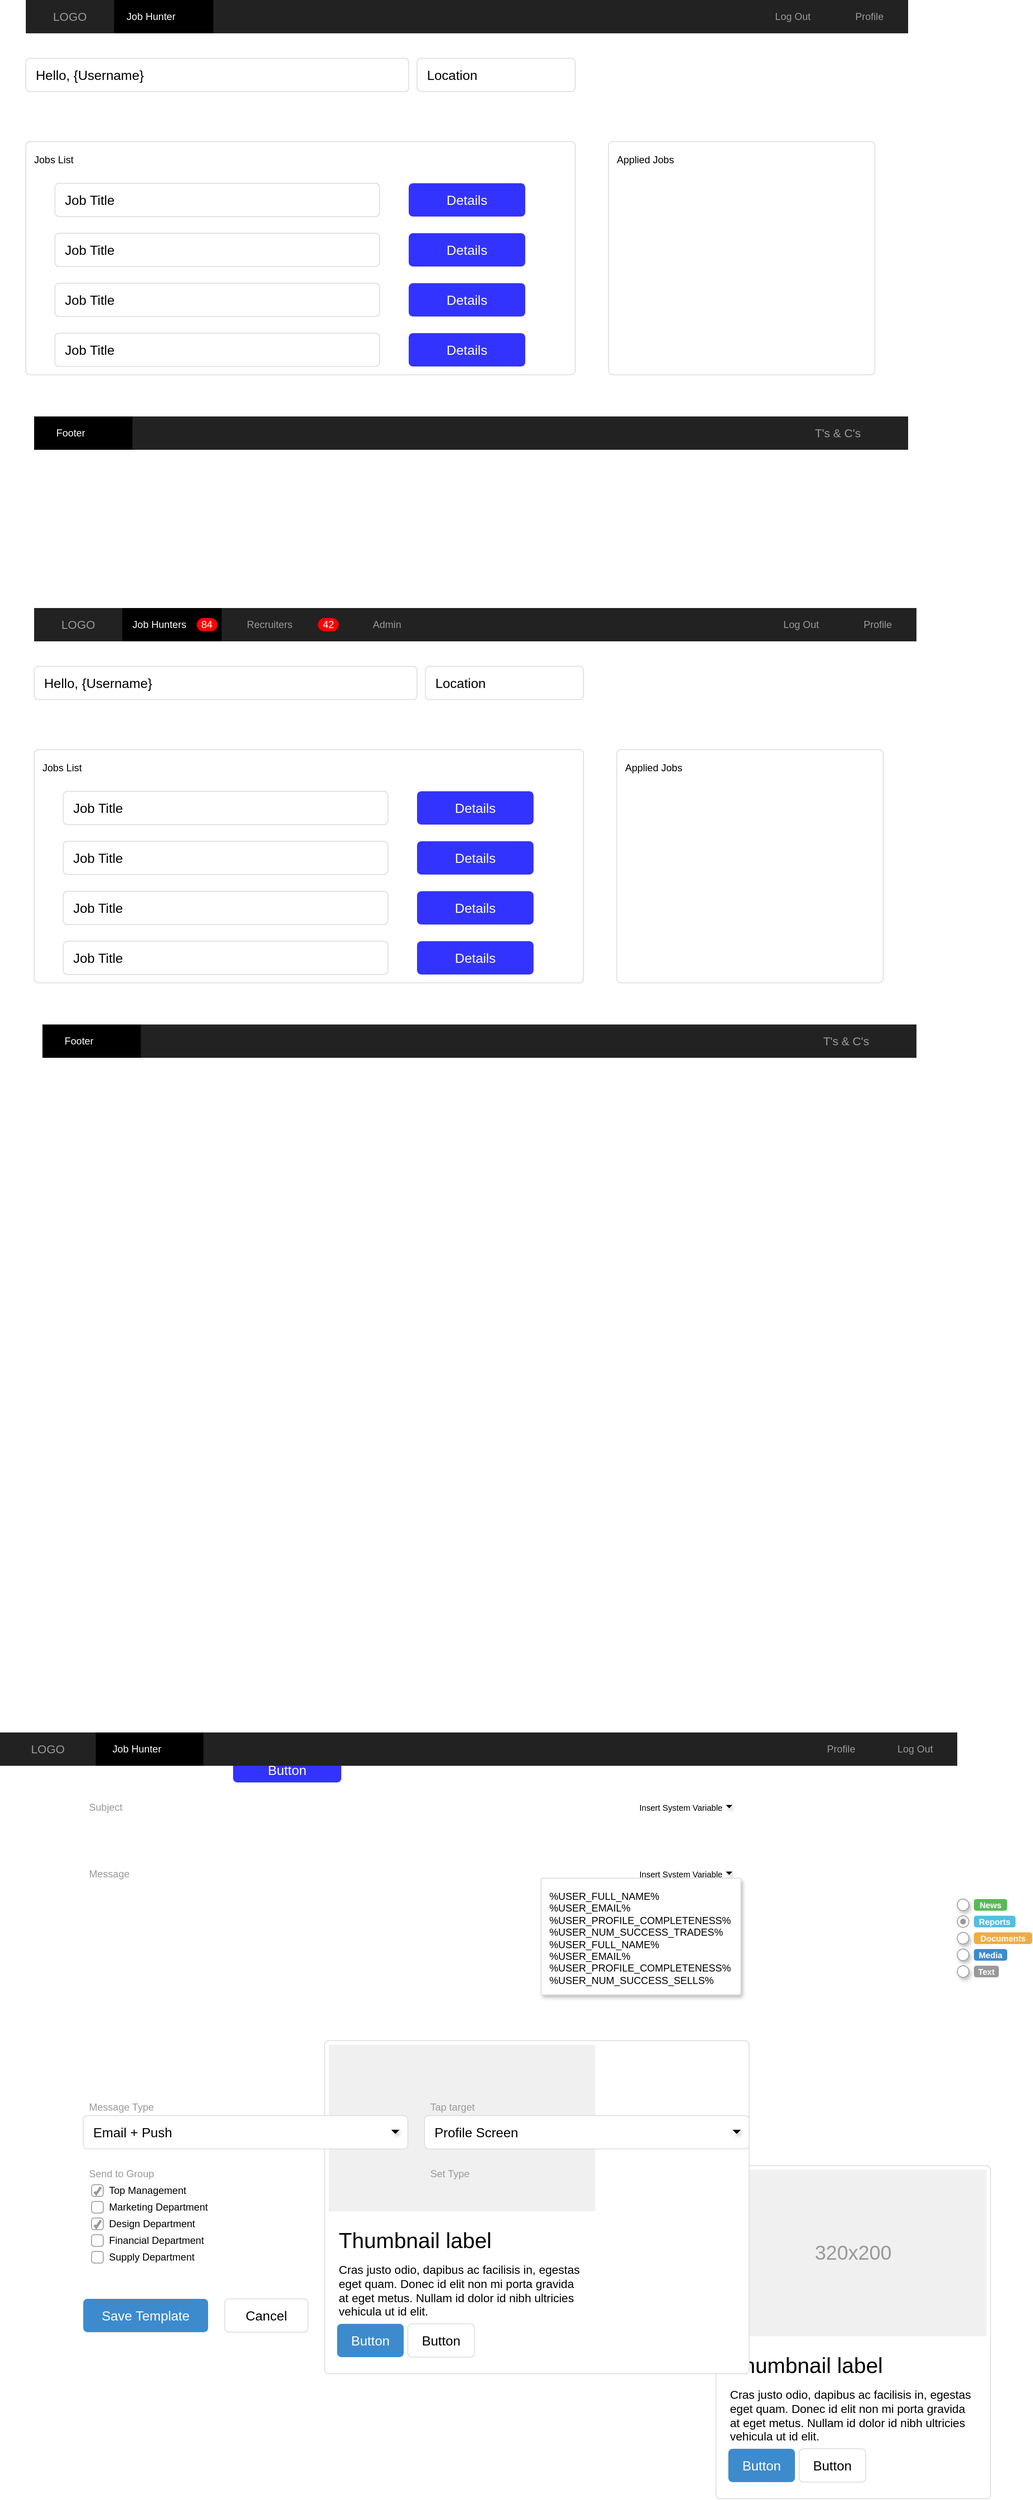 <mxfile version="24.0.4" type="github">
  <diagram name="Page-1" id="c9db0220-8083-56f3-ca83-edcdcd058819">
    <mxGraphModel dx="2722" dy="1057" grid="1" gridSize="10" guides="1" tooltips="1" connect="1" arrows="1" fold="1" page="1" pageScale="1.5" pageWidth="826" pageHeight="1169" background="none" math="0" shadow="0">
      <root>
        <mxCell id="0" style=";html=1;" />
        <mxCell id="1" style=";html=1;" parent="0" />
        <mxCell id="3d76a8aef4d5c911-1" value="" style="html=1;shadow=0;dashed=0;shape=mxgraph.bootstrap.rect;fillColor=#222222;strokeColor=none;whiteSpace=wrap;rounded=0;fontSize=12;fontColor=#000000;align=center;" parent="1" vertex="1">
          <mxGeometry x="30" y="90" width="1060" height="40" as="geometry" />
        </mxCell>
        <mxCell id="3d76a8aef4d5c911-2" value="LOGO" style="html=1;shadow=0;dashed=0;fillColor=none;strokeColor=none;shape=mxgraph.bootstrap.rect;fontColor=#999999;fontSize=14;whiteSpace=wrap;" parent="3d76a8aef4d5c911-1" vertex="1">
          <mxGeometry width="106" height="40" as="geometry" />
        </mxCell>
        <mxCell id="3d76a8aef4d5c911-3" value="Job Hunter" style="html=1;shadow=0;dashed=0;shape=mxgraph.bootstrap.rect;fillColor=#000000;strokeColor=none;fontColor=#ffffff;spacingRight=30;whiteSpace=wrap;" parent="3d76a8aef4d5c911-1" vertex="1">
          <mxGeometry x="106" width="119.25" height="40" as="geometry" />
        </mxCell>
        <mxCell id="3d76a8aef4d5c911-9" value="Profile" style="html=1;shadow=0;dashed=0;fillColor=none;strokeColor=none;shape=mxgraph.bootstrap.rect;fontColor=#999999;whiteSpace=wrap;" parent="3d76a8aef4d5c911-1" vertex="1">
          <mxGeometry x="967.25" width="92.75" height="40" as="geometry" />
        </mxCell>
        <mxCell id="3d76a8aef4d5c911-10" value="Log Out" style="html=1;shadow=0;dashed=0;fillColor=none;strokeColor=none;shape=mxgraph.bootstrap.rect;fontColor=#999999;whiteSpace=wrap;" parent="3d76a8aef4d5c911-1" vertex="1">
          <mxGeometry x="874.5" width="92.75" height="40" as="geometry" />
        </mxCell>
        <mxCell id="3d76a8aef4d5c911-11" value="" style="html=1;shadow=0;dashed=0;shape=mxgraph.bootstrap.rrect;rSize=5;strokeColor=#dddddd;rounded=0;fontSize=12;align=center;" parent="1" vertex="1">
          <mxGeometry x="859" y="2690" width="330" height="400" as="geometry" />
        </mxCell>
        <mxCell id="3d76a8aef4d5c911-12" value="320x200" style="shape=rect;fontSize=24;fillColor=#f0f0f0;strokeColor=none;fontColor=#999999;whiteSpace=wrap;" parent="3d76a8aef4d5c911-11" vertex="1">
          <mxGeometry x="5" y="5" width="320" height="200" as="geometry" />
        </mxCell>
        <mxCell id="3d76a8aef4d5c911-13" value="Thumbnail label" style="html=1;shadow=0;dashed=0;shape=mxgraph.bootstrap.anchor;fontSize=26;align=left;whiteSpace=wrap;" parent="3d76a8aef4d5c911-11" vertex="1">
          <mxGeometry x="15" y="220" width="300" height="40" as="geometry" />
        </mxCell>
        <mxCell id="3d76a8aef4d5c911-14" value="Cras justo odio, dapibus ac facilisis in, egestas eget quam. Donec id elit non mi porta gravida at eget metus. Nullam id dolor id nibh ultricies vehicula ut id elit." style="html=1;shadow=0;dashed=0;shape=mxgraph.bootstrap.anchor;strokeColor=#dddddd;whiteSpace=wrap;align=left;verticalAlign=top;fontSize=14;whiteSpace=wrap;" parent="3d76a8aef4d5c911-11" vertex="1">
          <mxGeometry x="15" y="260" width="300" height="80" as="geometry" />
        </mxCell>
        <mxCell id="3d76a8aef4d5c911-15" value="Button" style="html=1;shadow=0;dashed=0;shape=mxgraph.bootstrap.rrect;rSize=5;fontSize=16;fillColor=#3D8BCD;strokeColor=none;fontColor=#ffffff;whiteSpace=wrap;" parent="3d76a8aef4d5c911-11" vertex="1">
          <mxGeometry y="1" width="80" height="40" relative="1" as="geometry">
            <mxPoint x="15" y="-60" as="offset" />
          </mxGeometry>
        </mxCell>
        <mxCell id="3d76a8aef4d5c911-16" value="Button" style="html=1;shadow=0;dashed=0;shape=mxgraph.bootstrap.rrect;rSize=5;fontSize=16;strokeColor=#dddddd;whiteSpace=wrap;" parent="3d76a8aef4d5c911-11" vertex="1">
          <mxGeometry y="1" width="80" height="40" relative="1" as="geometry">
            <mxPoint x="100" y="-60" as="offset" />
          </mxGeometry>
        </mxCell>
        <mxCell id="3d76a8aef4d5c911-41" value="" style="shape=ellipse;dashed=0;strokeColor=#999999;fillColor=#ffffff;html=1;rounded=0;shadow=1;fontSize=12;fontColor=#000000;align=center;" parent="1" vertex="1">
          <mxGeometry x="1149" y="2370" width="14" height="14" as="geometry" />
        </mxCell>
        <mxCell id="3d76a8aef4d5c911-42" value="News" style="html=1;shadow=0;dashed=0;shape=mxgraph.bootstrap.rrect;align=center;rSize=3;strokeColor=none;fillColor=#58B957;fontColor=#ffffff;fontStyle=1;fontSize=10;whiteSpace=wrap;rounded=0;" parent="1" vertex="1">
          <mxGeometry x="1169" y="2370" width="40" height="14" as="geometry" />
        </mxCell>
        <mxCell id="3d76a8aef4d5c911-43" value="" style="html=1;shadow=0;dashed=0;shape=mxgraph.bootstrap.radioButton;strokeColor=#999999;fillColor=#ffffff;rounded=0;fontSize=12;fontColor=#000000;align=center;" parent="1" vertex="1">
          <mxGeometry x="1149" y="2390" width="14" height="14" as="geometry" />
        </mxCell>
        <mxCell id="3d76a8aef4d5c911-44" value="Reports" style="html=1;shadow=0;dashed=0;shape=mxgraph.bootstrap.rrect;align=center;rSize=3;strokeColor=none;fillColor=#55BFE0;fontColor=#ffffff;fontStyle=1;fontSize=10;whiteSpace=wrap;rounded=0;" parent="1" vertex="1">
          <mxGeometry x="1169" y="2390" width="50" height="14" as="geometry" />
        </mxCell>
        <mxCell id="3d76a8aef4d5c911-45" value="" style="shape=ellipse;dashed=0;strokeColor=#999999;fillColor=#ffffff;html=1;rounded=0;shadow=1;fontSize=12;fontColor=#000000;align=center;" parent="1" vertex="1">
          <mxGeometry x="1149" y="2410" width="14" height="14" as="geometry" />
        </mxCell>
        <mxCell id="3d76a8aef4d5c911-46" value="Documents" style="html=1;shadow=0;dashed=0;shape=mxgraph.bootstrap.rrect;align=center;rSize=3;strokeColor=none;fillColor=#EFAC43;fontColor=#ffffff;fontStyle=1;fontSize=10;whiteSpace=wrap;rounded=0;" parent="1" vertex="1">
          <mxGeometry x="1169" y="2410" width="70" height="14" as="geometry" />
        </mxCell>
        <mxCell id="3d76a8aef4d5c911-47" value="" style="shape=ellipse;dashed=0;strokeColor=#999999;fillColor=#ffffff;html=1;rounded=0;shadow=1;fontSize=12;fontColor=#000000;align=center;" parent="1" vertex="1">
          <mxGeometry x="1149" y="2430" width="14" height="14" as="geometry" />
        </mxCell>
        <mxCell id="3d76a8aef4d5c911-48" value="Media" style="html=1;shadow=0;dashed=0;shape=mxgraph.bootstrap.rrect;align=center;rSize=3;strokeColor=none;fillColor=#3D8BCD;fontColor=#ffffff;fontStyle=1;fontSize=10;whiteSpace=wrap;rounded=0;" parent="1" vertex="1">
          <mxGeometry x="1169" y="2430" width="40" height="14" as="geometry" />
        </mxCell>
        <mxCell id="3d76a8aef4d5c911-49" value="" style="shape=ellipse;dashed=0;strokeColor=#999999;fillColor=#ffffff;html=1;rounded=0;shadow=1;fontSize=12;fontColor=#000000;align=center;" parent="1" vertex="1">
          <mxGeometry x="1149" y="2450" width="14" height="14" as="geometry" />
        </mxCell>
        <mxCell id="3d76a8aef4d5c911-50" value="Text" style="html=1;shadow=0;dashed=0;shape=mxgraph.bootstrap.rrect;align=center;rSize=3;strokeColor=none;fillColor=#999999;fontColor=#ffffff;fontStyle=1;fontSize=10;whiteSpace=wrap;rounded=0;" parent="1" vertex="1">
          <mxGeometry x="1169" y="2450" width="30" height="14" as="geometry" />
        </mxCell>
        <mxCell id="3d76a8aef4d5c911-53" value="Button" style="html=1;shadow=0;dashed=0;shape=mxgraph.bootstrap.rrect;align=center;rSize=5;strokeColor=none;fillColor=#3333FF;fontColor=#ffffff;fontSize=16;whiteSpace=wrap;rounded=0;" parent="1" vertex="1">
          <mxGeometry x="279" y="2200" width="130" height="30" as="geometry" />
        </mxCell>
        <mxCell id="3d76a8aef4d5c911-54" value="" style="html=1;shadow=0;dashed=0;shape=mxgraph.bootstrap.rrect;rSize=5;strokeColor=#dddddd;rounded=0;fontSize=12;align=center;" parent="1" vertex="1">
          <mxGeometry x="389" y="2540" width="510" height="400" as="geometry" />
        </mxCell>
        <mxCell id="3d76a8aef4d5c911-55" value="320x200" style="shape=rect;fontSize=24;fillColor=#f0f0f0;strokeColor=none;fontColor=#999999;whiteSpace=wrap;" parent="3d76a8aef4d5c911-54" vertex="1">
          <mxGeometry x="5" y="5" width="320" height="200" as="geometry" />
        </mxCell>
        <mxCell id="3d76a8aef4d5c911-56" value="Thumbnail label" style="html=1;shadow=0;dashed=0;shape=mxgraph.bootstrap.anchor;fontSize=26;align=left;whiteSpace=wrap;" parent="3d76a8aef4d5c911-54" vertex="1">
          <mxGeometry x="15" y="220" width="300" height="40" as="geometry" />
        </mxCell>
        <mxCell id="3d76a8aef4d5c911-57" value="Cras justo odio, dapibus ac facilisis in, egestas eget quam. Donec id elit non mi porta gravida at eget metus. Nullam id dolor id nibh ultricies vehicula ut id elit." style="html=1;shadow=0;dashed=0;shape=mxgraph.bootstrap.anchor;strokeColor=#dddddd;whiteSpace=wrap;align=left;verticalAlign=top;fontSize=14;whiteSpace=wrap;" parent="3d76a8aef4d5c911-54" vertex="1">
          <mxGeometry x="15" y="260" width="300" height="80" as="geometry" />
        </mxCell>
        <mxCell id="3d76a8aef4d5c911-58" value="Button" style="html=1;shadow=0;dashed=0;shape=mxgraph.bootstrap.rrect;rSize=5;fontSize=16;fillColor=#3D8BCD;strokeColor=none;fontColor=#ffffff;whiteSpace=wrap;" parent="3d76a8aef4d5c911-54" vertex="1">
          <mxGeometry y="1" width="80" height="40" relative="1" as="geometry">
            <mxPoint x="15" y="-60" as="offset" />
          </mxGeometry>
        </mxCell>
        <mxCell id="3d76a8aef4d5c911-59" value="Button" style="html=1;shadow=0;dashed=0;shape=mxgraph.bootstrap.rrect;rSize=5;fontSize=16;strokeColor=#dddddd;whiteSpace=wrap;" parent="3d76a8aef4d5c911-54" vertex="1">
          <mxGeometry y="1" width="80" height="40" relative="1" as="geometry">
            <mxPoint x="100" y="-60" as="offset" />
          </mxGeometry>
        </mxCell>
        <mxCell id="3d76a8aef4d5c911-19" value="Subject" style="html=1;shadow=0;dashed=0;shape=mxgraph.bootstrap.rect;strokeColor=none;fillColor=none;fontColor=#999999;align=left;spacingLeft=5;whiteSpace=wrap;rounded=0;" parent="3d76a8aef4d5c911-54" vertex="1">
          <mxGeometry x="-290" y="-290" width="200" height="20" as="geometry" />
        </mxCell>
        <mxCell id="3d76a8aef4d5c911-21" value="Insert System Variable" style="html=1;shadow=0;dashed=0;shape=mxgraph.bootstrap.rect;strokeColor=none;fillColor=none;align=right;fontSize=10;whiteSpace=wrap;rounded=0;" parent="3d76a8aef4d5c911-54" vertex="1">
          <mxGeometry x="360" y="-290" width="120" height="20" as="geometry" />
        </mxCell>
        <mxCell id="3d76a8aef4d5c911-22" value="" style="shape=triangle;strokeColor=none;fillColor=#000000;direction=south;rounded=0;shadow=1;fontSize=12;fontColor=#000000;align=center;html=1;" parent="3d76a8aef4d5c911-54" vertex="1">
          <mxGeometry x="482" y="-283" width="8" height="4" as="geometry" />
        </mxCell>
        <mxCell id="3d76a8aef4d5c911-23" value="Message" style="html=1;shadow=0;dashed=0;shape=mxgraph.bootstrap.rect;strokeColor=none;fillColor=none;fontColor=#999999;align=left;spacingLeft=5;whiteSpace=wrap;rounded=0;" parent="3d76a8aef4d5c911-54" vertex="1">
          <mxGeometry x="-290" y="-210" width="200" height="20" as="geometry" />
        </mxCell>
        <mxCell id="3d76a8aef4d5c911-25" value="Insert System Variable" style="html=1;shadow=0;dashed=0;shape=mxgraph.bootstrap.rect;strokeColor=none;fillColor=none;align=right;fontSize=10;whiteSpace=wrap;rounded=0;" parent="3d76a8aef4d5c911-54" vertex="1">
          <mxGeometry x="360" y="-210" width="120" height="20" as="geometry" />
        </mxCell>
        <mxCell id="3d76a8aef4d5c911-26" value="" style="shape=triangle;strokeColor=none;fillColor=#000000;direction=south;rounded=0;shadow=1;fontSize=12;fontColor=#000000;align=center;html=1;" parent="3d76a8aef4d5c911-54" vertex="1">
          <mxGeometry x="482" y="-203" width="8" height="4" as="geometry" />
        </mxCell>
        <mxCell id="3d76a8aef4d5c911-27" value="%USER_FULL_NAME%&#xa;%USER_EMAIL%&#xa;%USER_PROFILE_COMPLETENESS%&#xa;%USER_NUM_SUCCESS_TRADES%&#xa;%USER_FULL_NAME%&#xa;%USER_EMAIL%&#xa;%USER_PROFILE_COMPLETENESS%&#xa;%USER_NUM_SUCCESS_SELLS%" style="html=1;shadow=0;dashed=0;shape=mxgraph.bootstrap.rrect;fontSize=12;rSize=2;strokeColor=#dddddd;align=left;verticalAlign=top;spacing=10;shadow=1;whiteSpace=wrap;rounded=0;" parent="3d76a8aef4d5c911-54" vertex="1">
          <mxGeometry x="260" y="-195" width="240" height="140" as="geometry" />
        </mxCell>
        <mxCell id="3d76a8aef4d5c911-28" value="Message Type" style="html=1;shadow=0;dashed=0;shape=mxgraph.bootstrap.rect;strokeColor=none;fillColor=none;fontColor=#999999;align=left;spacingLeft=5;whiteSpace=wrap;rounded=0;" parent="3d76a8aef4d5c911-54" vertex="1">
          <mxGeometry x="-290" y="70" width="200" height="20" as="geometry" />
        </mxCell>
        <mxCell id="3d76a8aef4d5c911-29" value="Email + Push" style="html=1;shadow=0;dashed=0;shape=mxgraph.bootstrap.rrect;rSize=5;strokeColor=#dddddd;align=left;spacingLeft=10;fontSize=16;whiteSpace=wrap;rounded=0;" parent="3d76a8aef4d5c911-54" vertex="1">
          <mxGeometry x="-290" y="90" width="390" height="40" as="geometry" />
        </mxCell>
        <mxCell id="3d76a8aef4d5c911-30" value="" style="shape=triangle;strokeColor=none;fillColor=#000000;direction=south;rounded=0;shadow=1;fontSize=12;fontColor=#000000;align=center;html=1;" parent="3d76a8aef4d5c911-54" vertex="1">
          <mxGeometry x="80" y="107" width="10" height="5" as="geometry" />
        </mxCell>
        <mxCell id="3d76a8aef4d5c911-31" value="Tap target" style="html=1;shadow=0;dashed=0;shape=mxgraph.bootstrap.rect;strokeColor=none;fillColor=none;fontColor=#999999;align=left;spacingLeft=5;whiteSpace=wrap;rounded=0;" parent="3d76a8aef4d5c911-54" vertex="1">
          <mxGeometry x="120" y="70" width="200" height="20" as="geometry" />
        </mxCell>
        <mxCell id="3d76a8aef4d5c911-32" value="Profile Screen" style="html=1;shadow=0;dashed=0;shape=mxgraph.bootstrap.rrect;rSize=5;strokeColor=#dddddd;align=left;spacingLeft=10;fontSize=16;whiteSpace=wrap;rounded=0;" parent="3d76a8aef4d5c911-54" vertex="1">
          <mxGeometry x="120" y="90" width="390" height="40" as="geometry" />
        </mxCell>
        <mxCell id="3d76a8aef4d5c911-33" value="" style="shape=triangle;strokeColor=none;fillColor=#000000;direction=south;rounded=0;shadow=1;fontSize=12;fontColor=#000000;align=center;html=1;" parent="3d76a8aef4d5c911-54" vertex="1">
          <mxGeometry x="490" y="107" width="10" height="5" as="geometry" />
        </mxCell>
        <mxCell id="3d76a8aef4d5c911-34" value="Send to Group" style="html=1;shadow=0;dashed=0;shape=mxgraph.bootstrap.rect;strokeColor=none;fillColor=none;fontColor=#999999;align=left;spacingLeft=5;whiteSpace=wrap;rounded=0;" parent="3d76a8aef4d5c911-54" vertex="1">
          <mxGeometry x="-290" y="150" width="200" height="20" as="geometry" />
        </mxCell>
        <mxCell id="3d76a8aef4d5c911-35" value="Top Management" style="html=1;shadow=0;dashed=0;shape=mxgraph.bootstrap.checkbox;fontSize=12;strokeColor=#999999;align=left;labelPosition=right;spacingLeft=5;rounded=0;" parent="3d76a8aef4d5c911-54" vertex="1">
          <mxGeometry x="-280" y="173" width="14" height="14" as="geometry" />
        </mxCell>
        <mxCell id="3d76a8aef4d5c911-36" value="Marketing Department" style="html=1;shadow=0;dashed=0;shape=mxgraph.bootstrap.rrect;fontSize=12;rSize=3;strokeColor=#999999;align=left;labelPosition=right;spacingLeft=5;rounded=0;" parent="3d76a8aef4d5c911-54" vertex="1">
          <mxGeometry x="-280" y="193" width="14" height="14" as="geometry" />
        </mxCell>
        <mxCell id="3d76a8aef4d5c911-37" value="Design Department" style="html=1;shadow=0;dashed=0;shape=mxgraph.bootstrap.checkbox;fontSize=12;strokeColor=#999999;align=left;labelPosition=right;spacingLeft=5;rounded=0;" parent="3d76a8aef4d5c911-54" vertex="1">
          <mxGeometry x="-280" y="213" width="14" height="14" as="geometry" />
        </mxCell>
        <mxCell id="3d76a8aef4d5c911-38" value="Financial Department" style="html=1;shadow=0;dashed=0;shape=mxgraph.bootstrap.rrect;fontSize=12;rSize=3;strokeColor=#999999;align=left;labelPosition=right;spacingLeft=5;rounded=0;" parent="3d76a8aef4d5c911-54" vertex="1">
          <mxGeometry x="-280" y="233" width="14" height="14" as="geometry" />
        </mxCell>
        <mxCell id="3d76a8aef4d5c911-39" value="Supply Department" style="html=1;shadow=0;dashed=0;shape=mxgraph.bootstrap.rrect;fontSize=12;rSize=3;strokeColor=#999999;align=left;labelPosition=right;spacingLeft=5;rounded=0;" parent="3d76a8aef4d5c911-54" vertex="1">
          <mxGeometry x="-280" y="253" width="14" height="14" as="geometry" />
        </mxCell>
        <mxCell id="3d76a8aef4d5c911-40" value="Set Type" style="html=1;shadow=0;dashed=0;shape=mxgraph.bootstrap.rect;strokeColor=none;fillColor=none;fontColor=#999999;align=left;spacingLeft=5;whiteSpace=wrap;rounded=0;" parent="3d76a8aef4d5c911-54" vertex="1">
          <mxGeometry x="120" y="150" width="200" height="20" as="geometry" />
        </mxCell>
        <mxCell id="3d76a8aef4d5c911-51" value="Save Template" style="html=1;shadow=0;dashed=0;shape=mxgraph.bootstrap.rrect;align=center;rSize=5;strokeColor=none;fillColor=#3D8BCD;fontColor=#ffffff;fontSize=16;whiteSpace=wrap;rounded=0;" parent="3d76a8aef4d5c911-54" vertex="1">
          <mxGeometry x="-290" y="310" width="150" height="40" as="geometry" />
        </mxCell>
        <mxCell id="3d76a8aef4d5c911-52" value="Cancel" style="html=1;shadow=0;dashed=0;shape=mxgraph.bootstrap.rrect;align=center;rSize=5;strokeColor=#dddddd;fontSize=16;whiteSpace=wrap;rounded=0;" parent="3d76a8aef4d5c911-54" vertex="1">
          <mxGeometry x="-120" y="310" width="100" height="40" as="geometry" />
        </mxCell>
        <mxCell id="xinLukQJG3GL21C-0Fb9-1" value="" style="html=1;shadow=0;dashed=0;shape=mxgraph.bootstrap.rect;fillColor=#222222;strokeColor=none;whiteSpace=wrap;rounded=0;fontSize=12;fontColor=#000000;align=center;" vertex="1" parent="1">
          <mxGeometry x="-1" y="2170" width="1150" height="40" as="geometry" />
        </mxCell>
        <mxCell id="xinLukQJG3GL21C-0Fb9-2" value="LOGO" style="html=1;shadow=0;dashed=0;fillColor=none;strokeColor=none;shape=mxgraph.bootstrap.rect;fontColor=#999999;fontSize=14;whiteSpace=wrap;" vertex="1" parent="xinLukQJG3GL21C-0Fb9-1">
          <mxGeometry width="115" height="40" as="geometry" />
        </mxCell>
        <mxCell id="xinLukQJG3GL21C-0Fb9-3" value="Job Hunter" style="html=1;shadow=0;dashed=0;shape=mxgraph.bootstrap.rect;fillColor=#000000;strokeColor=none;fontColor=#ffffff;spacingRight=30;whiteSpace=wrap;" vertex="1" parent="xinLukQJG3GL21C-0Fb9-1">
          <mxGeometry x="115" width="129.375" height="40" as="geometry" />
        </mxCell>
        <mxCell id="xinLukQJG3GL21C-0Fb9-8" value="Profile" style="html=1;shadow=0;dashed=0;fillColor=none;strokeColor=none;shape=mxgraph.bootstrap.rect;fontColor=#999999;whiteSpace=wrap;" vertex="1" parent="xinLukQJG3GL21C-0Fb9-1">
          <mxGeometry x="960" width="100.625" height="40" as="geometry" />
        </mxCell>
        <mxCell id="xinLukQJG3GL21C-0Fb9-9" value="Log Out" style="html=1;shadow=0;dashed=0;fillColor=none;strokeColor=none;shape=mxgraph.bootstrap.rect;fontColor=#999999;whiteSpace=wrap;" vertex="1" parent="xinLukQJG3GL21C-0Fb9-1">
          <mxGeometry x="1049.375" width="100.625" height="40" as="geometry" />
        </mxCell>
        <mxCell id="3d76a8aef4d5c911-24" value="Jobs List&lt;div&gt;&lt;br/&gt;&lt;/div&gt;" style="html=1;shadow=0;dashed=0;shape=mxgraph.bootstrap.rrect;rSize=5;fontSize=12;strokeColor=#dddddd;align=left;spacing=10;verticalAlign=top;whiteSpace=wrap;rounded=0;" parent="1" vertex="1">
          <mxGeometry x="30" y="260" width="660" height="280" as="geometry" />
        </mxCell>
        <mxCell id="3d76a8aef4d5c911-20" value="Hello, {Username}" style="html=1;shadow=0;dashed=0;shape=mxgraph.bootstrap.rrect;rSize=5;strokeColor=#dddddd;align=left;spacingLeft=10;fontSize=16;whiteSpace=wrap;rounded=0;" parent="1" vertex="1">
          <mxGeometry x="30" y="160" width="460" height="40" as="geometry" />
        </mxCell>
        <mxCell id="xinLukQJG3GL21C-0Fb9-10" value="&lt;div&gt;Applied Jobs&lt;/div&gt;" style="html=1;shadow=0;dashed=0;shape=mxgraph.bootstrap.rrect;rSize=5;fontSize=12;strokeColor=#dddddd;align=left;spacing=10;verticalAlign=top;whiteSpace=wrap;rounded=0;" vertex="1" parent="1">
          <mxGeometry x="730" y="260" width="320" height="280" as="geometry" />
        </mxCell>
        <mxCell id="xinLukQJG3GL21C-0Fb9-11" value="" style="html=1;shadow=0;dashed=0;shape=mxgraph.bootstrap.rect;fillColor=#222222;strokeColor=none;whiteSpace=wrap;rounded=0;fontSize=12;fontColor=#000000;align=center;" vertex="1" parent="1">
          <mxGeometry x="40" y="590" width="1050" height="40" as="geometry" />
        </mxCell>
        <mxCell id="xinLukQJG3GL21C-0Fb9-12" value="T&#39;s &amp;amp; C&#39;s" style="html=1;shadow=0;dashed=0;fillColor=none;strokeColor=none;shape=mxgraph.bootstrap.rect;fontColor=#999999;fontSize=14;whiteSpace=wrap;" vertex="1" parent="xinLukQJG3GL21C-0Fb9-11">
          <mxGeometry x="913.043" width="105" height="40" as="geometry" />
        </mxCell>
        <mxCell id="xinLukQJG3GL21C-0Fb9-13" value="Footer" style="html=1;shadow=0;dashed=0;shape=mxgraph.bootstrap.rect;fillColor=#000000;strokeColor=none;fontColor=#ffffff;spacingRight=30;whiteSpace=wrap;" vertex="1" parent="xinLukQJG3GL21C-0Fb9-11">
          <mxGeometry width="118.125" height="40" as="geometry" />
        </mxCell>
        <mxCell id="xinLukQJG3GL21C-0Fb9-16" value="Details" style="html=1;shadow=0;dashed=0;shape=mxgraph.bootstrap.rrect;align=center;rSize=5;strokeColor=none;fillColor=#3333FF;fontColor=#ffffff;fontSize=16;whiteSpace=wrap;rounded=0;" vertex="1" parent="1">
          <mxGeometry x="490" y="310" width="140" height="40" as="geometry" />
        </mxCell>
        <mxCell id="xinLukQJG3GL21C-0Fb9-17" value="Job Title" style="html=1;shadow=0;dashed=0;shape=mxgraph.bootstrap.rrect;rSize=5;strokeColor=#dddddd;align=left;spacingLeft=10;fontSize=16;whiteSpace=wrap;rounded=0;" vertex="1" parent="1">
          <mxGeometry x="65" y="310" width="390" height="40" as="geometry" />
        </mxCell>
        <mxCell id="xinLukQJG3GL21C-0Fb9-18" value="Details" style="html=1;shadow=0;dashed=0;shape=mxgraph.bootstrap.rrect;align=center;rSize=5;strokeColor=none;fillColor=#3333FF;fontColor=#ffffff;fontSize=16;whiteSpace=wrap;rounded=0;" vertex="1" parent="1">
          <mxGeometry x="490" y="370" width="140" height="40" as="geometry" />
        </mxCell>
        <mxCell id="xinLukQJG3GL21C-0Fb9-19" value="Job Title" style="html=1;shadow=0;dashed=0;shape=mxgraph.bootstrap.rrect;rSize=5;strokeColor=#dddddd;align=left;spacingLeft=10;fontSize=16;whiteSpace=wrap;rounded=0;" vertex="1" parent="1">
          <mxGeometry x="65" y="370" width="390" height="40" as="geometry" />
        </mxCell>
        <mxCell id="xinLukQJG3GL21C-0Fb9-20" value="Details" style="html=1;shadow=0;dashed=0;shape=mxgraph.bootstrap.rrect;align=center;rSize=5;strokeColor=none;fillColor=#3333FF;fontColor=#ffffff;fontSize=16;whiteSpace=wrap;rounded=0;" vertex="1" parent="1">
          <mxGeometry x="490" y="430" width="140" height="40" as="geometry" />
        </mxCell>
        <mxCell id="xinLukQJG3GL21C-0Fb9-21" value="Job Title" style="html=1;shadow=0;dashed=0;shape=mxgraph.bootstrap.rrect;rSize=5;strokeColor=#dddddd;align=left;spacingLeft=10;fontSize=16;whiteSpace=wrap;rounded=0;" vertex="1" parent="1">
          <mxGeometry x="65" y="430" width="390" height="40" as="geometry" />
        </mxCell>
        <mxCell id="xinLukQJG3GL21C-0Fb9-22" value="Details" style="html=1;shadow=0;dashed=0;shape=mxgraph.bootstrap.rrect;align=center;rSize=5;strokeColor=none;fillColor=#3333FF;fontColor=#ffffff;fontSize=16;whiteSpace=wrap;rounded=0;" vertex="1" parent="1">
          <mxGeometry x="490" y="490" width="140" height="40" as="geometry" />
        </mxCell>
        <mxCell id="xinLukQJG3GL21C-0Fb9-23" value="Job Title" style="html=1;shadow=0;dashed=0;shape=mxgraph.bootstrap.rrect;rSize=5;strokeColor=#dddddd;align=left;spacingLeft=10;fontSize=16;whiteSpace=wrap;rounded=0;" vertex="1" parent="1">
          <mxGeometry x="65" y="490" width="390" height="40" as="geometry" />
        </mxCell>
        <mxCell id="xinLukQJG3GL21C-0Fb9-24" value="Location" style="html=1;shadow=0;dashed=0;shape=mxgraph.bootstrap.rrect;rSize=5;strokeColor=#dddddd;align=left;spacingLeft=10;fontSize=16;whiteSpace=wrap;rounded=0;" vertex="1" parent="1">
          <mxGeometry x="500" y="160" width="190" height="40" as="geometry" />
        </mxCell>
        <mxCell id="xinLukQJG3GL21C-0Fb9-25" value="" style="html=1;shadow=0;dashed=0;shape=mxgraph.bootstrap.rect;fillColor=#222222;strokeColor=none;whiteSpace=wrap;rounded=0;fontSize=12;fontColor=#000000;align=center;" vertex="1" parent="1">
          <mxGeometry x="40" y="820" width="1060" height="40" as="geometry" />
        </mxCell>
        <mxCell id="xinLukQJG3GL21C-0Fb9-26" value="LOGO" style="html=1;shadow=0;dashed=0;fillColor=none;strokeColor=none;shape=mxgraph.bootstrap.rect;fontColor=#999999;fontSize=14;whiteSpace=wrap;" vertex="1" parent="xinLukQJG3GL21C-0Fb9-25">
          <mxGeometry width="106" height="40" as="geometry" />
        </mxCell>
        <mxCell id="xinLukQJG3GL21C-0Fb9-27" value="Job Hunters" style="html=1;shadow=0;dashed=0;shape=mxgraph.bootstrap.rect;fillColor=#000000;strokeColor=none;fontColor=#ffffff;spacingRight=30;whiteSpace=wrap;" vertex="1" parent="xinLukQJG3GL21C-0Fb9-25">
          <mxGeometry x="106" width="119.25" height="40" as="geometry" />
        </mxCell>
        <mxCell id="xinLukQJG3GL21C-0Fb9-28" value="84" style="html=1;shadow=0;dashed=0;shape=mxgraph.bootstrap.rrect;rSize=8;fillColor=#ff0000;strokeColor=none;fontColor=#ffffff;whiteSpace=wrap;" vertex="1" parent="xinLukQJG3GL21C-0Fb9-27">
          <mxGeometry x="1" y="0.5" width="25" height="16" relative="1" as="geometry">
            <mxPoint x="-30" y="-8" as="offset" />
          </mxGeometry>
        </mxCell>
        <mxCell id="xinLukQJG3GL21C-0Fb9-29" value="Recruiters" style="html=1;shadow=0;dashed=0;fillColor=none;strokeColor=none;shape=mxgraph.bootstrap.rect;fontColor=#999999;spacingRight=30;whiteSpace=wrap;" vertex="1" parent="xinLukQJG3GL21C-0Fb9-25">
          <mxGeometry x="225.25" width="145.75" height="40" as="geometry" />
        </mxCell>
        <mxCell id="xinLukQJG3GL21C-0Fb9-30" value="42" style="html=1;shadow=0;dashed=0;shape=mxgraph.bootstrap.rrect;rSize=8;fillColor=#ff0000;strokeColor=none;fontColor=#ffffff;whiteSpace=wrap;" vertex="1" parent="xinLukQJG3GL21C-0Fb9-29">
          <mxGeometry x="1" y="0.5" width="25" height="16" relative="1" as="geometry">
            <mxPoint x="-30" y="-8" as="offset" />
          </mxGeometry>
        </mxCell>
        <mxCell id="xinLukQJG3GL21C-0Fb9-31" value="Admin" style="html=1;shadow=0;dashed=0;fillColor=none;strokeColor=none;shape=mxgraph.bootstrap.rect;fontColor=#999999;whiteSpace=wrap;" vertex="1" parent="xinLukQJG3GL21C-0Fb9-25">
          <mxGeometry x="371" width="106" height="40" as="geometry" />
        </mxCell>
        <mxCell id="xinLukQJG3GL21C-0Fb9-32" value="Profile" style="html=1;shadow=0;dashed=0;fillColor=none;strokeColor=none;shape=mxgraph.bootstrap.rect;fontColor=#999999;whiteSpace=wrap;" vertex="1" parent="xinLukQJG3GL21C-0Fb9-25">
          <mxGeometry x="967.25" width="92.75" height="40" as="geometry" />
        </mxCell>
        <mxCell id="xinLukQJG3GL21C-0Fb9-33" value="Log Out" style="html=1;shadow=0;dashed=0;fillColor=none;strokeColor=none;shape=mxgraph.bootstrap.rect;fontColor=#999999;whiteSpace=wrap;" vertex="1" parent="xinLukQJG3GL21C-0Fb9-25">
          <mxGeometry x="874.5" width="92.75" height="40" as="geometry" />
        </mxCell>
        <mxCell id="xinLukQJG3GL21C-0Fb9-34" value="Jobs List&lt;div&gt;&lt;br/&gt;&lt;/div&gt;" style="html=1;shadow=0;dashed=0;shape=mxgraph.bootstrap.rrect;rSize=5;fontSize=12;strokeColor=#dddddd;align=left;spacing=10;verticalAlign=top;whiteSpace=wrap;rounded=0;" vertex="1" parent="1">
          <mxGeometry x="40" y="990" width="660" height="280" as="geometry" />
        </mxCell>
        <mxCell id="xinLukQJG3GL21C-0Fb9-35" value="Hello, {Username}" style="html=1;shadow=0;dashed=0;shape=mxgraph.bootstrap.rrect;rSize=5;strokeColor=#dddddd;align=left;spacingLeft=10;fontSize=16;whiteSpace=wrap;rounded=0;" vertex="1" parent="1">
          <mxGeometry x="40" y="890" width="460" height="40" as="geometry" />
        </mxCell>
        <mxCell id="xinLukQJG3GL21C-0Fb9-36" value="&lt;div&gt;Applied Jobs&lt;/div&gt;" style="html=1;shadow=0;dashed=0;shape=mxgraph.bootstrap.rrect;rSize=5;fontSize=12;strokeColor=#dddddd;align=left;spacing=10;verticalAlign=top;whiteSpace=wrap;rounded=0;" vertex="1" parent="1">
          <mxGeometry x="740" y="990" width="320" height="280" as="geometry" />
        </mxCell>
        <mxCell id="xinLukQJG3GL21C-0Fb9-37" value="" style="html=1;shadow=0;dashed=0;shape=mxgraph.bootstrap.rect;fillColor=#222222;strokeColor=none;whiteSpace=wrap;rounded=0;fontSize=12;fontColor=#000000;align=center;" vertex="1" parent="1">
          <mxGeometry x="50" y="1320" width="1050" height="40" as="geometry" />
        </mxCell>
        <mxCell id="xinLukQJG3GL21C-0Fb9-38" value="T&#39;s &amp;amp; C&#39;s" style="html=1;shadow=0;dashed=0;fillColor=none;strokeColor=none;shape=mxgraph.bootstrap.rect;fontColor=#999999;fontSize=14;whiteSpace=wrap;" vertex="1" parent="xinLukQJG3GL21C-0Fb9-37">
          <mxGeometry x="913.043" width="105" height="40" as="geometry" />
        </mxCell>
        <mxCell id="xinLukQJG3GL21C-0Fb9-39" value="Footer" style="html=1;shadow=0;dashed=0;shape=mxgraph.bootstrap.rect;fillColor=#000000;strokeColor=none;fontColor=#ffffff;spacingRight=30;whiteSpace=wrap;" vertex="1" parent="xinLukQJG3GL21C-0Fb9-37">
          <mxGeometry width="118.125" height="40" as="geometry" />
        </mxCell>
        <mxCell id="xinLukQJG3GL21C-0Fb9-40" value="Details" style="html=1;shadow=0;dashed=0;shape=mxgraph.bootstrap.rrect;align=center;rSize=5;strokeColor=none;fillColor=#3333FF;fontColor=#ffffff;fontSize=16;whiteSpace=wrap;rounded=0;" vertex="1" parent="1">
          <mxGeometry x="500" y="1040" width="140" height="40" as="geometry" />
        </mxCell>
        <mxCell id="xinLukQJG3GL21C-0Fb9-41" value="Job Title" style="html=1;shadow=0;dashed=0;shape=mxgraph.bootstrap.rrect;rSize=5;strokeColor=#dddddd;align=left;spacingLeft=10;fontSize=16;whiteSpace=wrap;rounded=0;" vertex="1" parent="1">
          <mxGeometry x="75" y="1040" width="390" height="40" as="geometry" />
        </mxCell>
        <mxCell id="xinLukQJG3GL21C-0Fb9-42" value="Details" style="html=1;shadow=0;dashed=0;shape=mxgraph.bootstrap.rrect;align=center;rSize=5;strokeColor=none;fillColor=#3333FF;fontColor=#ffffff;fontSize=16;whiteSpace=wrap;rounded=0;" vertex="1" parent="1">
          <mxGeometry x="500" y="1100" width="140" height="40" as="geometry" />
        </mxCell>
        <mxCell id="xinLukQJG3GL21C-0Fb9-43" value="Job Title" style="html=1;shadow=0;dashed=0;shape=mxgraph.bootstrap.rrect;rSize=5;strokeColor=#dddddd;align=left;spacingLeft=10;fontSize=16;whiteSpace=wrap;rounded=0;" vertex="1" parent="1">
          <mxGeometry x="75" y="1100" width="390" height="40" as="geometry" />
        </mxCell>
        <mxCell id="xinLukQJG3GL21C-0Fb9-44" value="Details" style="html=1;shadow=0;dashed=0;shape=mxgraph.bootstrap.rrect;align=center;rSize=5;strokeColor=none;fillColor=#3333FF;fontColor=#ffffff;fontSize=16;whiteSpace=wrap;rounded=0;" vertex="1" parent="1">
          <mxGeometry x="500" y="1160" width="140" height="40" as="geometry" />
        </mxCell>
        <mxCell id="xinLukQJG3GL21C-0Fb9-45" value="Job Title" style="html=1;shadow=0;dashed=0;shape=mxgraph.bootstrap.rrect;rSize=5;strokeColor=#dddddd;align=left;spacingLeft=10;fontSize=16;whiteSpace=wrap;rounded=0;" vertex="1" parent="1">
          <mxGeometry x="75" y="1160" width="390" height="40" as="geometry" />
        </mxCell>
        <mxCell id="xinLukQJG3GL21C-0Fb9-46" value="Details" style="html=1;shadow=0;dashed=0;shape=mxgraph.bootstrap.rrect;align=center;rSize=5;strokeColor=none;fillColor=#3333FF;fontColor=#ffffff;fontSize=16;whiteSpace=wrap;rounded=0;" vertex="1" parent="1">
          <mxGeometry x="500" y="1220" width="140" height="40" as="geometry" />
        </mxCell>
        <mxCell id="xinLukQJG3GL21C-0Fb9-47" value="Job Title" style="html=1;shadow=0;dashed=0;shape=mxgraph.bootstrap.rrect;rSize=5;strokeColor=#dddddd;align=left;spacingLeft=10;fontSize=16;whiteSpace=wrap;rounded=0;" vertex="1" parent="1">
          <mxGeometry x="75" y="1220" width="390" height="40" as="geometry" />
        </mxCell>
        <mxCell id="xinLukQJG3GL21C-0Fb9-48" value="Location" style="html=1;shadow=0;dashed=0;shape=mxgraph.bootstrap.rrect;rSize=5;strokeColor=#dddddd;align=left;spacingLeft=10;fontSize=16;whiteSpace=wrap;rounded=0;" vertex="1" parent="1">
          <mxGeometry x="510" y="890" width="190" height="40" as="geometry" />
        </mxCell>
      </root>
    </mxGraphModel>
  </diagram>
</mxfile>
